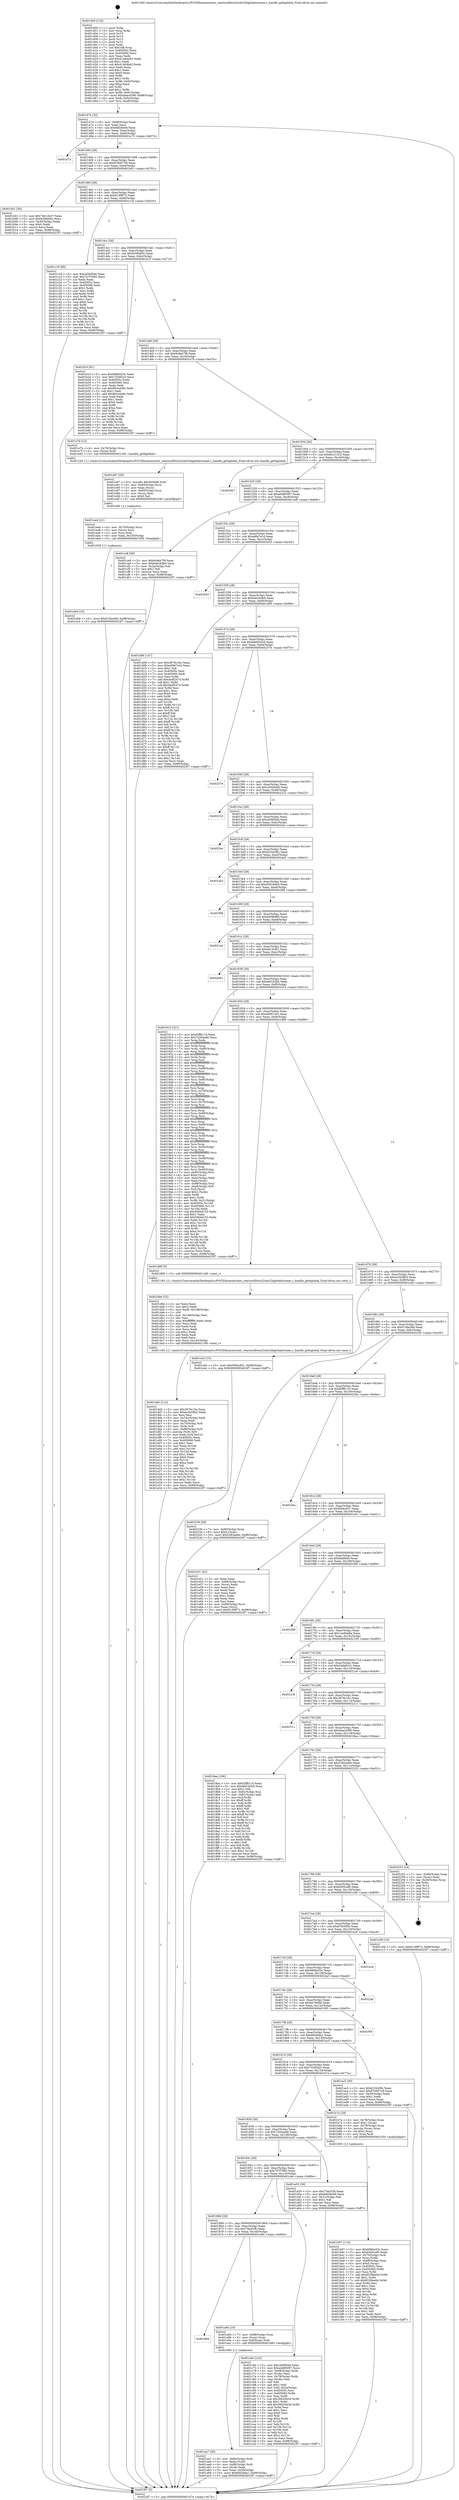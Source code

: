 digraph "0x401400" {
  label = "0x401400 (/mnt/c/Users/mathe/Desktop/tcc/POCII/binaries/extr_reactosdllwin32ole32hglobalstream.c_handle_gethglobal_Final-ollvm.out::main(0))"
  labelloc = "t"
  node[shape=record]

  Entry [label="",width=0.3,height=0.3,shape=circle,fillcolor=black,style=filled]
  "0x401474" [label="{
     0x401474 [32]\l
     | [instrs]\l
     &nbsp;&nbsp;0x401474 \<+6\>: mov -0x98(%rbp),%eax\l
     &nbsp;&nbsp;0x40147a \<+2\>: mov %eax,%ecx\l
     &nbsp;&nbsp;0x40147c \<+6\>: sub $0x84f28c69,%ecx\l
     &nbsp;&nbsp;0x401482 \<+6\>: mov %eax,-0xac(%rbp)\l
     &nbsp;&nbsp;0x401488 \<+6\>: mov %ecx,-0xb0(%rbp)\l
     &nbsp;&nbsp;0x40148e \<+6\>: je 0000000000401a73 \<main+0x673\>\l
  }"]
  "0x401a73" [label="{
     0x401a73\l
  }", style=dashed]
  "0x401494" [label="{
     0x401494 [28]\l
     | [instrs]\l
     &nbsp;&nbsp;0x401494 \<+5\>: jmp 0000000000401499 \<main+0x99\>\l
     &nbsp;&nbsp;0x401499 \<+6\>: mov -0xac(%rbp),%eax\l
     &nbsp;&nbsp;0x40149f \<+5\>: sub $0x87695729,%eax\l
     &nbsp;&nbsp;0x4014a4 \<+6\>: mov %eax,-0xb4(%rbp)\l
     &nbsp;&nbsp;0x4014aa \<+6\>: je 0000000000401b01 \<main+0x701\>\l
  }"]
  Exit [label="",width=0.3,height=0.3,shape=circle,fillcolor=black,style=filled,peripheries=2]
  "0x401b01" [label="{
     0x401b01 [30]\l
     | [instrs]\l
     &nbsp;&nbsp;0x401b01 \<+5\>: mov $0x7db12b37,%eax\l
     &nbsp;&nbsp;0x401b06 \<+5\>: mov $0x9c06dd5c,%ecx\l
     &nbsp;&nbsp;0x401b0b \<+3\>: mov -0x30(%rbp),%edx\l
     &nbsp;&nbsp;0x401b0e \<+3\>: cmp $0x0,%edx\l
     &nbsp;&nbsp;0x401b11 \<+3\>: cmove %ecx,%eax\l
     &nbsp;&nbsp;0x401b14 \<+6\>: mov %eax,-0x98(%rbp)\l
     &nbsp;&nbsp;0x401b1a \<+5\>: jmp 00000000004023f7 \<main+0xff7\>\l
  }"]
  "0x4014b0" [label="{
     0x4014b0 [28]\l
     | [instrs]\l
     &nbsp;&nbsp;0x4014b0 \<+5\>: jmp 00000000004014b5 \<main+0xb5\>\l
     &nbsp;&nbsp;0x4014b5 \<+6\>: mov -0xac(%rbp),%eax\l
     &nbsp;&nbsp;0x4014bb \<+5\>: sub $0x913f9f73,%eax\l
     &nbsp;&nbsp;0x4014c0 \<+6\>: mov %eax,-0xb8(%rbp)\l
     &nbsp;&nbsp;0x4014c6 \<+6\>: je 0000000000401c18 \<main+0x818\>\l
  }"]
  "0x401eb9" [label="{
     0x401eb9 [15]\l
     | [instrs]\l
     &nbsp;&nbsp;0x401eb9 \<+10\>: movl $0xf136a394,-0x98(%rbp)\l
     &nbsp;&nbsp;0x401ec3 \<+5\>: jmp 00000000004023f7 \<main+0xff7\>\l
  }"]
  "0x401c18" [label="{
     0x401c18 [86]\l
     | [instrs]\l
     &nbsp;&nbsp;0x401c18 \<+5\>: mov $0xce56f5dd,%eax\l
     &nbsp;&nbsp;0x401c1d \<+5\>: mov $0x747f7892,%ecx\l
     &nbsp;&nbsp;0x401c22 \<+2\>: xor %edx,%edx\l
     &nbsp;&nbsp;0x401c24 \<+7\>: mov 0x40505c,%esi\l
     &nbsp;&nbsp;0x401c2b \<+7\>: mov 0x405060,%edi\l
     &nbsp;&nbsp;0x401c32 \<+3\>: sub $0x1,%edx\l
     &nbsp;&nbsp;0x401c35 \<+3\>: mov %esi,%r8d\l
     &nbsp;&nbsp;0x401c38 \<+3\>: add %edx,%r8d\l
     &nbsp;&nbsp;0x401c3b \<+4\>: imul %r8d,%esi\l
     &nbsp;&nbsp;0x401c3f \<+3\>: and $0x1,%esi\l
     &nbsp;&nbsp;0x401c42 \<+3\>: cmp $0x0,%esi\l
     &nbsp;&nbsp;0x401c45 \<+4\>: sete %r9b\l
     &nbsp;&nbsp;0x401c49 \<+3\>: cmp $0xa,%edi\l
     &nbsp;&nbsp;0x401c4c \<+4\>: setl %r10b\l
     &nbsp;&nbsp;0x401c50 \<+3\>: mov %r9b,%r11b\l
     &nbsp;&nbsp;0x401c53 \<+3\>: and %r10b,%r11b\l
     &nbsp;&nbsp;0x401c56 \<+3\>: xor %r10b,%r9b\l
     &nbsp;&nbsp;0x401c59 \<+3\>: or %r9b,%r11b\l
     &nbsp;&nbsp;0x401c5c \<+4\>: test $0x1,%r11b\l
     &nbsp;&nbsp;0x401c60 \<+3\>: cmovne %ecx,%eax\l
     &nbsp;&nbsp;0x401c63 \<+6\>: mov %eax,-0x98(%rbp)\l
     &nbsp;&nbsp;0x401c69 \<+5\>: jmp 00000000004023f7 \<main+0xff7\>\l
  }"]
  "0x4014cc" [label="{
     0x4014cc [28]\l
     | [instrs]\l
     &nbsp;&nbsp;0x4014cc \<+5\>: jmp 00000000004014d1 \<main+0xd1\>\l
     &nbsp;&nbsp;0x4014d1 \<+6\>: mov -0xac(%rbp),%eax\l
     &nbsp;&nbsp;0x4014d7 \<+5\>: sub $0x9c06dd5c,%eax\l
     &nbsp;&nbsp;0x4014dc \<+6\>: mov %eax,-0xbc(%rbp)\l
     &nbsp;&nbsp;0x4014e2 \<+6\>: je 0000000000401b1f \<main+0x71f\>\l
  }"]
  "0x401ea4" [label="{
     0x401ea4 [21]\l
     | [instrs]\l
     &nbsp;&nbsp;0x401ea4 \<+4\>: mov -0x70(%rbp),%rcx\l
     &nbsp;&nbsp;0x401ea8 \<+3\>: mov (%rcx),%rcx\l
     &nbsp;&nbsp;0x401eab \<+3\>: mov %rcx,%rdi\l
     &nbsp;&nbsp;0x401eae \<+6\>: mov %eax,-0x150(%rbp)\l
     &nbsp;&nbsp;0x401eb4 \<+5\>: call 0000000000401030 \<free@plt\>\l
     | [calls]\l
     &nbsp;&nbsp;0x401030 \{1\} (unknown)\l
  }"]
  "0x401b1f" [label="{
     0x401b1f [91]\l
     | [instrs]\l
     &nbsp;&nbsp;0x401b1f \<+5\>: mov $0x696be53c,%eax\l
     &nbsp;&nbsp;0x401b24 \<+5\>: mov $0x7330f2a3,%ecx\l
     &nbsp;&nbsp;0x401b29 \<+7\>: mov 0x40505c,%edx\l
     &nbsp;&nbsp;0x401b30 \<+7\>: mov 0x405060,%esi\l
     &nbsp;&nbsp;0x401b37 \<+2\>: mov %edx,%edi\l
     &nbsp;&nbsp;0x401b39 \<+6\>: sub $0x862e448c,%edi\l
     &nbsp;&nbsp;0x401b3f \<+3\>: sub $0x1,%edi\l
     &nbsp;&nbsp;0x401b42 \<+6\>: add $0x862e448c,%edi\l
     &nbsp;&nbsp;0x401b48 \<+3\>: imul %edi,%edx\l
     &nbsp;&nbsp;0x401b4b \<+3\>: and $0x1,%edx\l
     &nbsp;&nbsp;0x401b4e \<+3\>: cmp $0x0,%edx\l
     &nbsp;&nbsp;0x401b51 \<+4\>: sete %r8b\l
     &nbsp;&nbsp;0x401b55 \<+3\>: cmp $0xa,%esi\l
     &nbsp;&nbsp;0x401b58 \<+4\>: setl %r9b\l
     &nbsp;&nbsp;0x401b5c \<+3\>: mov %r8b,%r10b\l
     &nbsp;&nbsp;0x401b5f \<+3\>: and %r9b,%r10b\l
     &nbsp;&nbsp;0x401b62 \<+3\>: xor %r9b,%r8b\l
     &nbsp;&nbsp;0x401b65 \<+3\>: or %r8b,%r10b\l
     &nbsp;&nbsp;0x401b68 \<+4\>: test $0x1,%r10b\l
     &nbsp;&nbsp;0x401b6c \<+3\>: cmovne %ecx,%eax\l
     &nbsp;&nbsp;0x401b6f \<+6\>: mov %eax,-0x98(%rbp)\l
     &nbsp;&nbsp;0x401b75 \<+5\>: jmp 00000000004023f7 \<main+0xff7\>\l
  }"]
  "0x4014e8" [label="{
     0x4014e8 [28]\l
     | [instrs]\l
     &nbsp;&nbsp;0x4014e8 \<+5\>: jmp 00000000004014ed \<main+0xed\>\l
     &nbsp;&nbsp;0x4014ed \<+6\>: mov -0xac(%rbp),%eax\l
     &nbsp;&nbsp;0x4014f3 \<+5\>: sub $0x9c9eb7f9,%eax\l
     &nbsp;&nbsp;0x4014f8 \<+6\>: mov %eax,-0xc0(%rbp)\l
     &nbsp;&nbsp;0x4014fe \<+6\>: je 0000000000401e7b \<main+0xa7b\>\l
  }"]
  "0x401e87" [label="{
     0x401e87 [29]\l
     | [instrs]\l
     &nbsp;&nbsp;0x401e87 \<+10\>: movabs $0x4030d6,%rdi\l
     &nbsp;&nbsp;0x401e91 \<+4\>: mov -0x60(%rbp),%rcx\l
     &nbsp;&nbsp;0x401e95 \<+2\>: mov %eax,(%rcx)\l
     &nbsp;&nbsp;0x401e97 \<+4\>: mov -0x60(%rbp),%rcx\l
     &nbsp;&nbsp;0x401e9b \<+2\>: mov (%rcx),%esi\l
     &nbsp;&nbsp;0x401e9d \<+2\>: mov $0x0,%al\l
     &nbsp;&nbsp;0x401e9f \<+5\>: call 0000000000401040 \<printf@plt\>\l
     | [calls]\l
     &nbsp;&nbsp;0x401040 \{1\} (unknown)\l
  }"]
  "0x401e7b" [label="{
     0x401e7b [12]\l
     | [instrs]\l
     &nbsp;&nbsp;0x401e7b \<+4\>: mov -0x70(%rbp),%rax\l
     &nbsp;&nbsp;0x401e7f \<+3\>: mov (%rax),%rdi\l
     &nbsp;&nbsp;0x401e82 \<+5\>: call 0000000000401240 \<handle_gethglobal\>\l
     | [calls]\l
     &nbsp;&nbsp;0x401240 \{1\} (/mnt/c/Users/mathe/Desktop/tcc/POCII/binaries/extr_reactosdllwin32ole32hglobalstream.c_handle_gethglobal_Final-ollvm.out::handle_gethglobal)\l
  }"]
  "0x401504" [label="{
     0x401504 [28]\l
     | [instrs]\l
     &nbsp;&nbsp;0x401504 \<+5\>: jmp 0000000000401509 \<main+0x109\>\l
     &nbsp;&nbsp;0x401509 \<+6\>: mov -0xac(%rbp),%eax\l
     &nbsp;&nbsp;0x40150f \<+5\>: sub $0x9ec213c3,%eax\l
     &nbsp;&nbsp;0x401514 \<+6\>: mov %eax,-0xc4(%rbp)\l
     &nbsp;&nbsp;0x40151a \<+6\>: je 00000000004020b7 \<main+0xcb7\>\l
  }"]
  "0x401dd2" [label="{
     0x401dd2 [112]\l
     | [instrs]\l
     &nbsp;&nbsp;0x401dd2 \<+5\>: mov $0x3676c1bc,%ecx\l
     &nbsp;&nbsp;0x401dd7 \<+5\>: mov $0xec2b58b3,%edx\l
     &nbsp;&nbsp;0x401ddc \<+2\>: xor %esi,%esi\l
     &nbsp;&nbsp;0x401dde \<+6\>: mov -0x14c(%rbp),%edi\l
     &nbsp;&nbsp;0x401de4 \<+3\>: imul %eax,%edi\l
     &nbsp;&nbsp;0x401de7 \<+4\>: mov -0x70(%rbp),%r8\l
     &nbsp;&nbsp;0x401deb \<+3\>: mov (%r8),%r8\l
     &nbsp;&nbsp;0x401dee \<+4\>: mov -0x68(%rbp),%r9\l
     &nbsp;&nbsp;0x401df2 \<+3\>: movslq (%r9),%r9\l
     &nbsp;&nbsp;0x401df5 \<+4\>: mov %edi,(%r8,%r9,4)\l
     &nbsp;&nbsp;0x401df9 \<+7\>: mov 0x40505c,%eax\l
     &nbsp;&nbsp;0x401e00 \<+7\>: mov 0x405060,%edi\l
     &nbsp;&nbsp;0x401e07 \<+3\>: sub $0x1,%esi\l
     &nbsp;&nbsp;0x401e0a \<+3\>: mov %eax,%r10d\l
     &nbsp;&nbsp;0x401e0d \<+3\>: add %esi,%r10d\l
     &nbsp;&nbsp;0x401e10 \<+4\>: imul %r10d,%eax\l
     &nbsp;&nbsp;0x401e14 \<+3\>: and $0x1,%eax\l
     &nbsp;&nbsp;0x401e17 \<+3\>: cmp $0x0,%eax\l
     &nbsp;&nbsp;0x401e1a \<+4\>: sete %r11b\l
     &nbsp;&nbsp;0x401e1e \<+3\>: cmp $0xa,%edi\l
     &nbsp;&nbsp;0x401e21 \<+3\>: setl %bl\l
     &nbsp;&nbsp;0x401e24 \<+3\>: mov %r11b,%r14b\l
     &nbsp;&nbsp;0x401e27 \<+3\>: and %bl,%r14b\l
     &nbsp;&nbsp;0x401e2a \<+3\>: xor %bl,%r11b\l
     &nbsp;&nbsp;0x401e2d \<+3\>: or %r11b,%r14b\l
     &nbsp;&nbsp;0x401e30 \<+4\>: test $0x1,%r14b\l
     &nbsp;&nbsp;0x401e34 \<+3\>: cmovne %edx,%ecx\l
     &nbsp;&nbsp;0x401e37 \<+6\>: mov %ecx,-0x98(%rbp)\l
     &nbsp;&nbsp;0x401e3d \<+5\>: jmp 00000000004023f7 \<main+0xff7\>\l
  }"]
  "0x4020b7" [label="{
     0x4020b7\l
  }", style=dashed]
  "0x401520" [label="{
     0x401520 [28]\l
     | [instrs]\l
     &nbsp;&nbsp;0x401520 \<+5\>: jmp 0000000000401525 \<main+0x125\>\l
     &nbsp;&nbsp;0x401525 \<+6\>: mov -0xac(%rbp),%eax\l
     &nbsp;&nbsp;0x40152b \<+5\>: sub $0xa4d85097,%eax\l
     &nbsp;&nbsp;0x401530 \<+6\>: mov %eax,-0xc8(%rbp)\l
     &nbsp;&nbsp;0x401536 \<+6\>: je 0000000000401ce8 \<main+0x8e8\>\l
  }"]
  "0x401d9e" [label="{
     0x401d9e [52]\l
     | [instrs]\l
     &nbsp;&nbsp;0x401d9e \<+2\>: xor %ecx,%ecx\l
     &nbsp;&nbsp;0x401da0 \<+5\>: mov $0x2,%edx\l
     &nbsp;&nbsp;0x401da5 \<+6\>: mov %edx,-0x148(%rbp)\l
     &nbsp;&nbsp;0x401dab \<+1\>: cltd\l
     &nbsp;&nbsp;0x401dac \<+6\>: mov -0x148(%rbp),%esi\l
     &nbsp;&nbsp;0x401db2 \<+2\>: idiv %esi\l
     &nbsp;&nbsp;0x401db4 \<+6\>: imul $0xfffffffe,%edx,%edx\l
     &nbsp;&nbsp;0x401dba \<+2\>: mov %ecx,%edi\l
     &nbsp;&nbsp;0x401dbc \<+2\>: sub %edx,%edi\l
     &nbsp;&nbsp;0x401dbe \<+2\>: mov %ecx,%edx\l
     &nbsp;&nbsp;0x401dc0 \<+3\>: sub $0x1,%edx\l
     &nbsp;&nbsp;0x401dc3 \<+2\>: add %edx,%edi\l
     &nbsp;&nbsp;0x401dc5 \<+2\>: sub %edi,%ecx\l
     &nbsp;&nbsp;0x401dc7 \<+6\>: mov %ecx,-0x14c(%rbp)\l
     &nbsp;&nbsp;0x401dcd \<+5\>: call 0000000000401160 \<next_i\>\l
     | [calls]\l
     &nbsp;&nbsp;0x401160 \{1\} (/mnt/c/Users/mathe/Desktop/tcc/POCII/binaries/extr_reactosdllwin32ole32hglobalstream.c_handle_gethglobal_Final-ollvm.out::next_i)\l
  }"]
  "0x401ce8" [label="{
     0x401ce8 [30]\l
     | [instrs]\l
     &nbsp;&nbsp;0x401ce8 \<+5\>: mov $0x9c9eb7f9,%eax\l
     &nbsp;&nbsp;0x401ced \<+5\>: mov $0xb40cbdb0,%ecx\l
     &nbsp;&nbsp;0x401cf2 \<+3\>: mov -0x2a(%rbp),%dl\l
     &nbsp;&nbsp;0x401cf5 \<+3\>: test $0x1,%dl\l
     &nbsp;&nbsp;0x401cf8 \<+3\>: cmovne %ecx,%eax\l
     &nbsp;&nbsp;0x401cfb \<+6\>: mov %eax,-0x98(%rbp)\l
     &nbsp;&nbsp;0x401d01 \<+5\>: jmp 00000000004023f7 \<main+0xff7\>\l
  }"]
  "0x40153c" [label="{
     0x40153c [28]\l
     | [instrs]\l
     &nbsp;&nbsp;0x40153c \<+5\>: jmp 0000000000401541 \<main+0x141\>\l
     &nbsp;&nbsp;0x401541 \<+6\>: mov -0xac(%rbp),%eax\l
     &nbsp;&nbsp;0x401547 \<+5\>: sub $0xa8fa7a1d,%eax\l
     &nbsp;&nbsp;0x40154c \<+6\>: mov %eax,-0xcc(%rbp)\l
     &nbsp;&nbsp;0x401552 \<+6\>: je 0000000000402043 \<main+0xc43\>\l
  }"]
  "0x401b97" [label="{
     0x401b97 [114]\l
     | [instrs]\l
     &nbsp;&nbsp;0x401b97 \<+5\>: mov $0x696be53c,%ecx\l
     &nbsp;&nbsp;0x401b9c \<+5\>: mov $0x6565cef0,%edx\l
     &nbsp;&nbsp;0x401ba1 \<+4\>: mov -0x70(%rbp),%rdi\l
     &nbsp;&nbsp;0x401ba5 \<+3\>: mov %rax,(%rdi)\l
     &nbsp;&nbsp;0x401ba8 \<+4\>: mov -0x68(%rbp),%rax\l
     &nbsp;&nbsp;0x401bac \<+6\>: movl $0x0,(%rax)\l
     &nbsp;&nbsp;0x401bb2 \<+7\>: mov 0x40505c,%esi\l
     &nbsp;&nbsp;0x401bb9 \<+8\>: mov 0x405060,%r8d\l
     &nbsp;&nbsp;0x401bc1 \<+3\>: mov %esi,%r9d\l
     &nbsp;&nbsp;0x401bc4 \<+7\>: add $0x9339be0d,%r9d\l
     &nbsp;&nbsp;0x401bcb \<+4\>: sub $0x1,%r9d\l
     &nbsp;&nbsp;0x401bcf \<+7\>: sub $0x9339be0d,%r9d\l
     &nbsp;&nbsp;0x401bd6 \<+4\>: imul %r9d,%esi\l
     &nbsp;&nbsp;0x401bda \<+3\>: and $0x1,%esi\l
     &nbsp;&nbsp;0x401bdd \<+3\>: cmp $0x0,%esi\l
     &nbsp;&nbsp;0x401be0 \<+4\>: sete %r10b\l
     &nbsp;&nbsp;0x401be4 \<+4\>: cmp $0xa,%r8d\l
     &nbsp;&nbsp;0x401be8 \<+4\>: setl %r11b\l
     &nbsp;&nbsp;0x401bec \<+3\>: mov %r10b,%bl\l
     &nbsp;&nbsp;0x401bef \<+3\>: and %r11b,%bl\l
     &nbsp;&nbsp;0x401bf2 \<+3\>: xor %r11b,%r10b\l
     &nbsp;&nbsp;0x401bf5 \<+3\>: or %r10b,%bl\l
     &nbsp;&nbsp;0x401bf8 \<+3\>: test $0x1,%bl\l
     &nbsp;&nbsp;0x401bfb \<+3\>: cmovne %edx,%ecx\l
     &nbsp;&nbsp;0x401bfe \<+6\>: mov %ecx,-0x98(%rbp)\l
     &nbsp;&nbsp;0x401c04 \<+5\>: jmp 00000000004023f7 \<main+0xff7\>\l
  }"]
  "0x402043" [label="{
     0x402043\l
  }", style=dashed]
  "0x401558" [label="{
     0x401558 [28]\l
     | [instrs]\l
     &nbsp;&nbsp;0x401558 \<+5\>: jmp 000000000040155d \<main+0x15d\>\l
     &nbsp;&nbsp;0x40155d \<+6\>: mov -0xac(%rbp),%eax\l
     &nbsp;&nbsp;0x401563 \<+5\>: sub $0xb40cbdb0,%eax\l
     &nbsp;&nbsp;0x401568 \<+6\>: mov %eax,-0xd0(%rbp)\l
     &nbsp;&nbsp;0x40156e \<+6\>: je 0000000000401d06 \<main+0x906\>\l
  }"]
  "0x401aa7" [label="{
     0x401aa7 [30]\l
     | [instrs]\l
     &nbsp;&nbsp;0x401aa7 \<+4\>: mov -0x80(%rbp),%rdi\l
     &nbsp;&nbsp;0x401aab \<+2\>: mov %eax,(%rdi)\l
     &nbsp;&nbsp;0x401aad \<+4\>: mov -0x80(%rbp),%rdi\l
     &nbsp;&nbsp;0x401ab1 \<+2\>: mov (%rdi),%eax\l
     &nbsp;&nbsp;0x401ab3 \<+3\>: mov %eax,-0x30(%rbp)\l
     &nbsp;&nbsp;0x401ab6 \<+10\>: movl $0x6f45dda1,-0x98(%rbp)\l
     &nbsp;&nbsp;0x401ac0 \<+5\>: jmp 00000000004023f7 \<main+0xff7\>\l
  }"]
  "0x401d06" [label="{
     0x401d06 [147]\l
     | [instrs]\l
     &nbsp;&nbsp;0x401d06 \<+5\>: mov $0x3676c1bc,%eax\l
     &nbsp;&nbsp;0x401d0b \<+5\>: mov $0xe9067ce3,%ecx\l
     &nbsp;&nbsp;0x401d10 \<+2\>: mov $0x1,%dl\l
     &nbsp;&nbsp;0x401d12 \<+7\>: mov 0x40505c,%esi\l
     &nbsp;&nbsp;0x401d19 \<+7\>: mov 0x405060,%edi\l
     &nbsp;&nbsp;0x401d20 \<+3\>: mov %esi,%r8d\l
     &nbsp;&nbsp;0x401d23 \<+7\>: add $0x4edf2474,%r8d\l
     &nbsp;&nbsp;0x401d2a \<+4\>: sub $0x1,%r8d\l
     &nbsp;&nbsp;0x401d2e \<+7\>: sub $0x4edf2474,%r8d\l
     &nbsp;&nbsp;0x401d35 \<+4\>: imul %r8d,%esi\l
     &nbsp;&nbsp;0x401d39 \<+3\>: and $0x1,%esi\l
     &nbsp;&nbsp;0x401d3c \<+3\>: cmp $0x0,%esi\l
     &nbsp;&nbsp;0x401d3f \<+4\>: sete %r9b\l
     &nbsp;&nbsp;0x401d43 \<+3\>: cmp $0xa,%edi\l
     &nbsp;&nbsp;0x401d46 \<+4\>: setl %r10b\l
     &nbsp;&nbsp;0x401d4a \<+3\>: mov %r9b,%r11b\l
     &nbsp;&nbsp;0x401d4d \<+4\>: xor $0xff,%r11b\l
     &nbsp;&nbsp;0x401d51 \<+3\>: mov %r10b,%bl\l
     &nbsp;&nbsp;0x401d54 \<+3\>: xor $0xff,%bl\l
     &nbsp;&nbsp;0x401d57 \<+3\>: xor $0x1,%dl\l
     &nbsp;&nbsp;0x401d5a \<+3\>: mov %r11b,%r14b\l
     &nbsp;&nbsp;0x401d5d \<+4\>: and $0xff,%r14b\l
     &nbsp;&nbsp;0x401d61 \<+3\>: and %dl,%r9b\l
     &nbsp;&nbsp;0x401d64 \<+3\>: mov %bl,%r15b\l
     &nbsp;&nbsp;0x401d67 \<+4\>: and $0xff,%r15b\l
     &nbsp;&nbsp;0x401d6b \<+3\>: and %dl,%r10b\l
     &nbsp;&nbsp;0x401d6e \<+3\>: or %r9b,%r14b\l
     &nbsp;&nbsp;0x401d71 \<+3\>: or %r10b,%r15b\l
     &nbsp;&nbsp;0x401d74 \<+3\>: xor %r15b,%r14b\l
     &nbsp;&nbsp;0x401d77 \<+3\>: or %bl,%r11b\l
     &nbsp;&nbsp;0x401d7a \<+4\>: xor $0xff,%r11b\l
     &nbsp;&nbsp;0x401d7e \<+3\>: or $0x1,%dl\l
     &nbsp;&nbsp;0x401d81 \<+3\>: and %dl,%r11b\l
     &nbsp;&nbsp;0x401d84 \<+3\>: or %r11b,%r14b\l
     &nbsp;&nbsp;0x401d87 \<+4\>: test $0x1,%r14b\l
     &nbsp;&nbsp;0x401d8b \<+3\>: cmovne %ecx,%eax\l
     &nbsp;&nbsp;0x401d8e \<+6\>: mov %eax,-0x98(%rbp)\l
     &nbsp;&nbsp;0x401d94 \<+5\>: jmp 00000000004023f7 \<main+0xff7\>\l
  }"]
  "0x401574" [label="{
     0x401574 [28]\l
     | [instrs]\l
     &nbsp;&nbsp;0x401574 \<+5\>: jmp 0000000000401579 \<main+0x179\>\l
     &nbsp;&nbsp;0x401579 \<+6\>: mov -0xac(%rbp),%eax\l
     &nbsp;&nbsp;0x40157f \<+5\>: sub $0xb6d5042d,%eax\l
     &nbsp;&nbsp;0x401584 \<+6\>: mov %eax,-0xd4(%rbp)\l
     &nbsp;&nbsp;0x40158a \<+6\>: je 0000000000402374 \<main+0xf74\>\l
  }"]
  "0x401884" [label="{
     0x401884\l
  }", style=dashed]
  "0x402374" [label="{
     0x402374\l
  }", style=dashed]
  "0x401590" [label="{
     0x401590 [28]\l
     | [instrs]\l
     &nbsp;&nbsp;0x401590 \<+5\>: jmp 0000000000401595 \<main+0x195\>\l
     &nbsp;&nbsp;0x401595 \<+6\>: mov -0xac(%rbp),%eax\l
     &nbsp;&nbsp;0x40159b \<+5\>: sub $0xc2026a06,%eax\l
     &nbsp;&nbsp;0x4015a0 \<+6\>: mov %eax,-0xd8(%rbp)\l
     &nbsp;&nbsp;0x4015a6 \<+6\>: je 0000000000402222 \<main+0xe22\>\l
  }"]
  "0x401a94" [label="{
     0x401a94 [19]\l
     | [instrs]\l
     &nbsp;&nbsp;0x401a94 \<+7\>: mov -0x88(%rbp),%rax\l
     &nbsp;&nbsp;0x401a9b \<+3\>: mov (%rax),%rax\l
     &nbsp;&nbsp;0x401a9e \<+4\>: mov 0x8(%rax),%rdi\l
     &nbsp;&nbsp;0x401aa2 \<+5\>: call 0000000000401060 \<atoi@plt\>\l
     | [calls]\l
     &nbsp;&nbsp;0x401060 \{1\} (unknown)\l
  }"]
  "0x402222" [label="{
     0x402222\l
  }", style=dashed]
  "0x4015ac" [label="{
     0x4015ac [28]\l
     | [instrs]\l
     &nbsp;&nbsp;0x4015ac \<+5\>: jmp 00000000004015b1 \<main+0x1b1\>\l
     &nbsp;&nbsp;0x4015b1 \<+6\>: mov -0xac(%rbp),%eax\l
     &nbsp;&nbsp;0x4015b7 \<+5\>: sub $0xce56f5dd,%eax\l
     &nbsp;&nbsp;0x4015bc \<+6\>: mov %eax,-0xdc(%rbp)\l
     &nbsp;&nbsp;0x4015c2 \<+6\>: je 00000000004022ec \<main+0xeec\>\l
  }"]
  "0x401868" [label="{
     0x401868 [28]\l
     | [instrs]\l
     &nbsp;&nbsp;0x401868 \<+5\>: jmp 000000000040186d \<main+0x46d\>\l
     &nbsp;&nbsp;0x40186d \<+6\>: mov -0xac(%rbp),%eax\l
     &nbsp;&nbsp;0x401873 \<+5\>: sub $0x75ecf1fb,%eax\l
     &nbsp;&nbsp;0x401878 \<+6\>: mov %eax,-0x140(%rbp)\l
     &nbsp;&nbsp;0x40187e \<+6\>: je 0000000000401a94 \<main+0x694\>\l
  }"]
  "0x4022ec" [label="{
     0x4022ec\l
  }", style=dashed]
  "0x4015c8" [label="{
     0x4015c8 [28]\l
     | [instrs]\l
     &nbsp;&nbsp;0x4015c8 \<+5\>: jmp 00000000004015cd \<main+0x1cd\>\l
     &nbsp;&nbsp;0x4015cd \<+6\>: mov -0xac(%rbp),%eax\l
     &nbsp;&nbsp;0x4015d3 \<+5\>: sub $0xd1042f0c,%eax\l
     &nbsp;&nbsp;0x4015d8 \<+6\>: mov %eax,-0xe0(%rbp)\l
     &nbsp;&nbsp;0x4015de \<+6\>: je 0000000000401ae3 \<main+0x6e3\>\l
  }"]
  "0x401c6e" [label="{
     0x401c6e [122]\l
     | [instrs]\l
     &nbsp;&nbsp;0x401c6e \<+5\>: mov $0xce56f5dd,%eax\l
     &nbsp;&nbsp;0x401c73 \<+5\>: mov $0xa4d85097,%ecx\l
     &nbsp;&nbsp;0x401c78 \<+4\>: mov -0x68(%rbp),%rdx\l
     &nbsp;&nbsp;0x401c7c \<+2\>: mov (%rdx),%esi\l
     &nbsp;&nbsp;0x401c7e \<+4\>: mov -0x78(%rbp),%rdx\l
     &nbsp;&nbsp;0x401c82 \<+2\>: cmp (%rdx),%esi\l
     &nbsp;&nbsp;0x401c84 \<+4\>: setl %dil\l
     &nbsp;&nbsp;0x401c88 \<+4\>: and $0x1,%dil\l
     &nbsp;&nbsp;0x401c8c \<+4\>: mov %dil,-0x2a(%rbp)\l
     &nbsp;&nbsp;0x401c90 \<+7\>: mov 0x40505c,%esi\l
     &nbsp;&nbsp;0x401c97 \<+8\>: mov 0x405060,%r8d\l
     &nbsp;&nbsp;0x401c9f \<+3\>: mov %esi,%r9d\l
     &nbsp;&nbsp;0x401ca2 \<+7\>: sub $0x3662943d,%r9d\l
     &nbsp;&nbsp;0x401ca9 \<+4\>: sub $0x1,%r9d\l
     &nbsp;&nbsp;0x401cad \<+7\>: add $0x3662943d,%r9d\l
     &nbsp;&nbsp;0x401cb4 \<+4\>: imul %r9d,%esi\l
     &nbsp;&nbsp;0x401cb8 \<+3\>: and $0x1,%esi\l
     &nbsp;&nbsp;0x401cbb \<+3\>: cmp $0x0,%esi\l
     &nbsp;&nbsp;0x401cbe \<+4\>: sete %dil\l
     &nbsp;&nbsp;0x401cc2 \<+4\>: cmp $0xa,%r8d\l
     &nbsp;&nbsp;0x401cc6 \<+4\>: setl %r10b\l
     &nbsp;&nbsp;0x401cca \<+3\>: mov %dil,%r11b\l
     &nbsp;&nbsp;0x401ccd \<+3\>: and %r10b,%r11b\l
     &nbsp;&nbsp;0x401cd0 \<+3\>: xor %r10b,%dil\l
     &nbsp;&nbsp;0x401cd3 \<+3\>: or %dil,%r11b\l
     &nbsp;&nbsp;0x401cd6 \<+4\>: test $0x1,%r11b\l
     &nbsp;&nbsp;0x401cda \<+3\>: cmovne %ecx,%eax\l
     &nbsp;&nbsp;0x401cdd \<+6\>: mov %eax,-0x98(%rbp)\l
     &nbsp;&nbsp;0x401ce3 \<+5\>: jmp 00000000004023f7 \<main+0xff7\>\l
  }"]
  "0x401ae3" [label="{
     0x401ae3\l
  }", style=dashed]
  "0x4015e4" [label="{
     0x4015e4 [28]\l
     | [instrs]\l
     &nbsp;&nbsp;0x4015e4 \<+5\>: jmp 00000000004015e9 \<main+0x1e9\>\l
     &nbsp;&nbsp;0x4015e9 \<+6\>: mov -0xac(%rbp),%eax\l
     &nbsp;&nbsp;0x4015ef \<+5\>: sub $0xd3d184b0,%eax\l
     &nbsp;&nbsp;0x4015f4 \<+6\>: mov %eax,-0xe4(%rbp)\l
     &nbsp;&nbsp;0x4015fa \<+6\>: je 0000000000401f98 \<main+0xb98\>\l
  }"]
  "0x40184c" [label="{
     0x40184c [28]\l
     | [instrs]\l
     &nbsp;&nbsp;0x40184c \<+5\>: jmp 0000000000401851 \<main+0x451\>\l
     &nbsp;&nbsp;0x401851 \<+6\>: mov -0xac(%rbp),%eax\l
     &nbsp;&nbsp;0x401857 \<+5\>: sub $0x747f7892,%eax\l
     &nbsp;&nbsp;0x40185c \<+6\>: mov %eax,-0x13c(%rbp)\l
     &nbsp;&nbsp;0x401862 \<+6\>: je 0000000000401c6e \<main+0x86e\>\l
  }"]
  "0x401f98" [label="{
     0x401f98\l
  }", style=dashed]
  "0x401600" [label="{
     0x401600 [28]\l
     | [instrs]\l
     &nbsp;&nbsp;0x401600 \<+5\>: jmp 0000000000401605 \<main+0x205\>\l
     &nbsp;&nbsp;0x401605 \<+6\>: mov -0xac(%rbp),%eax\l
     &nbsp;&nbsp;0x40160b \<+5\>: sub $0xd409b8f0,%eax\l
     &nbsp;&nbsp;0x401610 \<+6\>: mov %eax,-0xe8(%rbp)\l
     &nbsp;&nbsp;0x401616 \<+6\>: je 00000000004021a4 \<main+0xda4\>\l
  }"]
  "0x401a55" [label="{
     0x401a55 [30]\l
     | [instrs]\l
     &nbsp;&nbsp;0x401a55 \<+5\>: mov $0x75ecf1fb,%eax\l
     &nbsp;&nbsp;0x401a5a \<+5\>: mov $0x84f28c69,%ecx\l
     &nbsp;&nbsp;0x401a5f \<+3\>: mov -0x31(%rbp),%dl\l
     &nbsp;&nbsp;0x401a62 \<+3\>: test $0x1,%dl\l
     &nbsp;&nbsp;0x401a65 \<+3\>: cmovne %ecx,%eax\l
     &nbsp;&nbsp;0x401a68 \<+6\>: mov %eax,-0x98(%rbp)\l
     &nbsp;&nbsp;0x401a6e \<+5\>: jmp 00000000004023f7 \<main+0xff7\>\l
  }"]
  "0x4021a4" [label="{
     0x4021a4\l
  }", style=dashed]
  "0x40161c" [label="{
     0x40161c [28]\l
     | [instrs]\l
     &nbsp;&nbsp;0x40161c \<+5\>: jmp 0000000000401621 \<main+0x221\>\l
     &nbsp;&nbsp;0x401621 \<+6\>: mov -0xac(%rbp),%eax\l
     &nbsp;&nbsp;0x401627 \<+5\>: sub $0xda14cfb1,%eax\l
     &nbsp;&nbsp;0x40162c \<+6\>: mov %eax,-0xec(%rbp)\l
     &nbsp;&nbsp;0x401632 \<+6\>: je 0000000000402061 \<main+0xc61\>\l
  }"]
  "0x401830" [label="{
     0x401830 [28]\l
     | [instrs]\l
     &nbsp;&nbsp;0x401830 \<+5\>: jmp 0000000000401835 \<main+0x435\>\l
     &nbsp;&nbsp;0x401835 \<+6\>: mov -0xac(%rbp),%eax\l
     &nbsp;&nbsp;0x40183b \<+5\>: sub $0x7420aad0,%eax\l
     &nbsp;&nbsp;0x401840 \<+6\>: mov %eax,-0x138(%rbp)\l
     &nbsp;&nbsp;0x401846 \<+6\>: je 0000000000401a55 \<main+0x655\>\l
  }"]
  "0x402061" [label="{
     0x402061\l
  }", style=dashed]
  "0x401638" [label="{
     0x401638 [28]\l
     | [instrs]\l
     &nbsp;&nbsp;0x401638 \<+5\>: jmp 000000000040163d \<main+0x23d\>\l
     &nbsp;&nbsp;0x40163d \<+6\>: mov -0xac(%rbp),%eax\l
     &nbsp;&nbsp;0x401643 \<+5\>: sub $0xdef162b5,%eax\l
     &nbsp;&nbsp;0x401648 \<+6\>: mov %eax,-0xf0(%rbp)\l
     &nbsp;&nbsp;0x40164e \<+6\>: je 0000000000401914 \<main+0x514\>\l
  }"]
  "0x401b7a" [label="{
     0x401b7a [29]\l
     | [instrs]\l
     &nbsp;&nbsp;0x401b7a \<+4\>: mov -0x78(%rbp),%rax\l
     &nbsp;&nbsp;0x401b7e \<+6\>: movl $0x1,(%rax)\l
     &nbsp;&nbsp;0x401b84 \<+4\>: mov -0x78(%rbp),%rax\l
     &nbsp;&nbsp;0x401b88 \<+3\>: movslq (%rax),%rax\l
     &nbsp;&nbsp;0x401b8b \<+4\>: shl $0x2,%rax\l
     &nbsp;&nbsp;0x401b8f \<+3\>: mov %rax,%rdi\l
     &nbsp;&nbsp;0x401b92 \<+5\>: call 0000000000401050 \<malloc@plt\>\l
     | [calls]\l
     &nbsp;&nbsp;0x401050 \{1\} (unknown)\l
  }"]
  "0x401914" [label="{
     0x401914 [321]\l
     | [instrs]\l
     &nbsp;&nbsp;0x401914 \<+5\>: mov $0xf2ff811d,%eax\l
     &nbsp;&nbsp;0x401919 \<+5\>: mov $0x7420aad0,%ecx\l
     &nbsp;&nbsp;0x40191e \<+3\>: mov %rsp,%rdx\l
     &nbsp;&nbsp;0x401921 \<+4\>: add $0xfffffffffffffff0,%rdx\l
     &nbsp;&nbsp;0x401925 \<+3\>: mov %rdx,%rsp\l
     &nbsp;&nbsp;0x401928 \<+7\>: mov %rdx,-0x90(%rbp)\l
     &nbsp;&nbsp;0x40192f \<+3\>: mov %rsp,%rdx\l
     &nbsp;&nbsp;0x401932 \<+4\>: add $0xfffffffffffffff0,%rdx\l
     &nbsp;&nbsp;0x401936 \<+3\>: mov %rdx,%rsp\l
     &nbsp;&nbsp;0x401939 \<+3\>: mov %rsp,%rsi\l
     &nbsp;&nbsp;0x40193c \<+4\>: add $0xfffffffffffffff0,%rsi\l
     &nbsp;&nbsp;0x401940 \<+3\>: mov %rsi,%rsp\l
     &nbsp;&nbsp;0x401943 \<+7\>: mov %rsi,-0x88(%rbp)\l
     &nbsp;&nbsp;0x40194a \<+3\>: mov %rsp,%rsi\l
     &nbsp;&nbsp;0x40194d \<+4\>: add $0xfffffffffffffff0,%rsi\l
     &nbsp;&nbsp;0x401951 \<+3\>: mov %rsi,%rsp\l
     &nbsp;&nbsp;0x401954 \<+4\>: mov %rsi,-0x80(%rbp)\l
     &nbsp;&nbsp;0x401958 \<+3\>: mov %rsp,%rsi\l
     &nbsp;&nbsp;0x40195b \<+4\>: add $0xfffffffffffffff0,%rsi\l
     &nbsp;&nbsp;0x40195f \<+3\>: mov %rsi,%rsp\l
     &nbsp;&nbsp;0x401962 \<+4\>: mov %rsi,-0x78(%rbp)\l
     &nbsp;&nbsp;0x401966 \<+3\>: mov %rsp,%rsi\l
     &nbsp;&nbsp;0x401969 \<+4\>: add $0xfffffffffffffff0,%rsi\l
     &nbsp;&nbsp;0x40196d \<+3\>: mov %rsi,%rsp\l
     &nbsp;&nbsp;0x401970 \<+4\>: mov %rsi,-0x70(%rbp)\l
     &nbsp;&nbsp;0x401974 \<+3\>: mov %rsp,%rsi\l
     &nbsp;&nbsp;0x401977 \<+4\>: add $0xfffffffffffffff0,%rsi\l
     &nbsp;&nbsp;0x40197b \<+3\>: mov %rsi,%rsp\l
     &nbsp;&nbsp;0x40197e \<+4\>: mov %rsi,-0x68(%rbp)\l
     &nbsp;&nbsp;0x401982 \<+3\>: mov %rsp,%rsi\l
     &nbsp;&nbsp;0x401985 \<+4\>: add $0xfffffffffffffff0,%rsi\l
     &nbsp;&nbsp;0x401989 \<+3\>: mov %rsi,%rsp\l
     &nbsp;&nbsp;0x40198c \<+4\>: mov %rsi,-0x60(%rbp)\l
     &nbsp;&nbsp;0x401990 \<+3\>: mov %rsp,%rsi\l
     &nbsp;&nbsp;0x401993 \<+4\>: add $0xfffffffffffffff0,%rsi\l
     &nbsp;&nbsp;0x401997 \<+3\>: mov %rsi,%rsp\l
     &nbsp;&nbsp;0x40199a \<+4\>: mov %rsi,-0x58(%rbp)\l
     &nbsp;&nbsp;0x40199e \<+3\>: mov %rsp,%rsi\l
     &nbsp;&nbsp;0x4019a1 \<+4\>: add $0xfffffffffffffff0,%rsi\l
     &nbsp;&nbsp;0x4019a5 \<+3\>: mov %rsi,%rsp\l
     &nbsp;&nbsp;0x4019a8 \<+4\>: mov %rsi,-0x50(%rbp)\l
     &nbsp;&nbsp;0x4019ac \<+3\>: mov %rsp,%rsi\l
     &nbsp;&nbsp;0x4019af \<+4\>: add $0xfffffffffffffff0,%rsi\l
     &nbsp;&nbsp;0x4019b3 \<+3\>: mov %rsi,%rsp\l
     &nbsp;&nbsp;0x4019b6 \<+4\>: mov %rsi,-0x48(%rbp)\l
     &nbsp;&nbsp;0x4019ba \<+3\>: mov %rsp,%rsi\l
     &nbsp;&nbsp;0x4019bd \<+4\>: add $0xfffffffffffffff0,%rsi\l
     &nbsp;&nbsp;0x4019c1 \<+3\>: mov %rsi,%rsp\l
     &nbsp;&nbsp;0x4019c4 \<+4\>: mov %rsi,-0x40(%rbp)\l
     &nbsp;&nbsp;0x4019c8 \<+7\>: mov -0x90(%rbp),%rsi\l
     &nbsp;&nbsp;0x4019cf \<+6\>: movl $0x0,(%rsi)\l
     &nbsp;&nbsp;0x4019d5 \<+6\>: mov -0x9c(%rbp),%edi\l
     &nbsp;&nbsp;0x4019db \<+2\>: mov %edi,(%rdx)\l
     &nbsp;&nbsp;0x4019dd \<+7\>: mov -0x88(%rbp),%rsi\l
     &nbsp;&nbsp;0x4019e4 \<+7\>: mov -0xa8(%rbp),%r8\l
     &nbsp;&nbsp;0x4019eb \<+3\>: mov %r8,(%rsi)\l
     &nbsp;&nbsp;0x4019ee \<+3\>: cmpl $0x2,(%rdx)\l
     &nbsp;&nbsp;0x4019f1 \<+4\>: setne %r9b\l
     &nbsp;&nbsp;0x4019f5 \<+4\>: and $0x1,%r9b\l
     &nbsp;&nbsp;0x4019f9 \<+4\>: mov %r9b,-0x31(%rbp)\l
     &nbsp;&nbsp;0x4019fd \<+8\>: mov 0x40505c,%r10d\l
     &nbsp;&nbsp;0x401a05 \<+8\>: mov 0x405060,%r11d\l
     &nbsp;&nbsp;0x401a0d \<+3\>: mov %r10d,%ebx\l
     &nbsp;&nbsp;0x401a10 \<+6\>: sub $0x59d4d153,%ebx\l
     &nbsp;&nbsp;0x401a16 \<+3\>: sub $0x1,%ebx\l
     &nbsp;&nbsp;0x401a19 \<+6\>: add $0x59d4d153,%ebx\l
     &nbsp;&nbsp;0x401a1f \<+4\>: imul %ebx,%r10d\l
     &nbsp;&nbsp;0x401a23 \<+4\>: and $0x1,%r10d\l
     &nbsp;&nbsp;0x401a27 \<+4\>: cmp $0x0,%r10d\l
     &nbsp;&nbsp;0x401a2b \<+4\>: sete %r9b\l
     &nbsp;&nbsp;0x401a2f \<+4\>: cmp $0xa,%r11d\l
     &nbsp;&nbsp;0x401a33 \<+4\>: setl %r14b\l
     &nbsp;&nbsp;0x401a37 \<+3\>: mov %r9b,%r15b\l
     &nbsp;&nbsp;0x401a3a \<+3\>: and %r14b,%r15b\l
     &nbsp;&nbsp;0x401a3d \<+3\>: xor %r14b,%r9b\l
     &nbsp;&nbsp;0x401a40 \<+3\>: or %r9b,%r15b\l
     &nbsp;&nbsp;0x401a43 \<+4\>: test $0x1,%r15b\l
     &nbsp;&nbsp;0x401a47 \<+3\>: cmovne %ecx,%eax\l
     &nbsp;&nbsp;0x401a4a \<+6\>: mov %eax,-0x98(%rbp)\l
     &nbsp;&nbsp;0x401a50 \<+5\>: jmp 00000000004023f7 \<main+0xff7\>\l
  }"]
  "0x401654" [label="{
     0x401654 [28]\l
     | [instrs]\l
     &nbsp;&nbsp;0x401654 \<+5\>: jmp 0000000000401659 \<main+0x259\>\l
     &nbsp;&nbsp;0x401659 \<+6\>: mov -0xac(%rbp),%eax\l
     &nbsp;&nbsp;0x40165f \<+5\>: sub $0xe9067ce3,%eax\l
     &nbsp;&nbsp;0x401664 \<+6\>: mov %eax,-0xf4(%rbp)\l
     &nbsp;&nbsp;0x40166a \<+6\>: je 0000000000401d99 \<main+0x999\>\l
  }"]
  "0x401814" [label="{
     0x401814 [28]\l
     | [instrs]\l
     &nbsp;&nbsp;0x401814 \<+5\>: jmp 0000000000401819 \<main+0x419\>\l
     &nbsp;&nbsp;0x401819 \<+6\>: mov -0xac(%rbp),%eax\l
     &nbsp;&nbsp;0x40181f \<+5\>: sub $0x7330f2a3,%eax\l
     &nbsp;&nbsp;0x401824 \<+6\>: mov %eax,-0x134(%rbp)\l
     &nbsp;&nbsp;0x40182a \<+6\>: je 0000000000401b7a \<main+0x77a\>\l
  }"]
  "0x401d99" [label="{
     0x401d99 [5]\l
     | [instrs]\l
     &nbsp;&nbsp;0x401d99 \<+5\>: call 0000000000401160 \<next_i\>\l
     | [calls]\l
     &nbsp;&nbsp;0x401160 \{1\} (/mnt/c/Users/mathe/Desktop/tcc/POCII/binaries/extr_reactosdllwin32ole32hglobalstream.c_handle_gethglobal_Final-ollvm.out::next_i)\l
  }"]
  "0x401670" [label="{
     0x401670 [28]\l
     | [instrs]\l
     &nbsp;&nbsp;0x401670 \<+5\>: jmp 0000000000401675 \<main+0x275\>\l
     &nbsp;&nbsp;0x401675 \<+6\>: mov -0xac(%rbp),%eax\l
     &nbsp;&nbsp;0x40167b \<+5\>: sub $0xec2b58b3,%eax\l
     &nbsp;&nbsp;0x401680 \<+6\>: mov %eax,-0xf8(%rbp)\l
     &nbsp;&nbsp;0x401686 \<+6\>: je 0000000000401e42 \<main+0xa42\>\l
  }"]
  "0x401ac5" [label="{
     0x401ac5 [30]\l
     | [instrs]\l
     &nbsp;&nbsp;0x401ac5 \<+5\>: mov $0xd1042f0c,%eax\l
     &nbsp;&nbsp;0x401aca \<+5\>: mov $0x87695729,%ecx\l
     &nbsp;&nbsp;0x401acf \<+3\>: mov -0x30(%rbp),%edx\l
     &nbsp;&nbsp;0x401ad2 \<+3\>: cmp $0x1,%edx\l
     &nbsp;&nbsp;0x401ad5 \<+3\>: cmovl %ecx,%eax\l
     &nbsp;&nbsp;0x401ad8 \<+6\>: mov %eax,-0x98(%rbp)\l
     &nbsp;&nbsp;0x401ade \<+5\>: jmp 00000000004023f7 \<main+0xff7\>\l
  }"]
  "0x401e42" [label="{
     0x401e42 [15]\l
     | [instrs]\l
     &nbsp;&nbsp;0x401e42 \<+10\>: movl $0xf594c831,-0x98(%rbp)\l
     &nbsp;&nbsp;0x401e4c \<+5\>: jmp 00000000004023f7 \<main+0xff7\>\l
  }"]
  "0x40168c" [label="{
     0x40168c [28]\l
     | [instrs]\l
     &nbsp;&nbsp;0x40168c \<+5\>: jmp 0000000000401691 \<main+0x291\>\l
     &nbsp;&nbsp;0x401691 \<+6\>: mov -0xac(%rbp),%eax\l
     &nbsp;&nbsp;0x401697 \<+5\>: sub $0xf136a394,%eax\l
     &nbsp;&nbsp;0x40169c \<+6\>: mov %eax,-0xfc(%rbp)\l
     &nbsp;&nbsp;0x4016a2 \<+6\>: je 0000000000402236 \<main+0xe36\>\l
  }"]
  "0x4017f8" [label="{
     0x4017f8 [28]\l
     | [instrs]\l
     &nbsp;&nbsp;0x4017f8 \<+5\>: jmp 00000000004017fd \<main+0x3fd\>\l
     &nbsp;&nbsp;0x4017fd \<+6\>: mov -0xac(%rbp),%eax\l
     &nbsp;&nbsp;0x401803 \<+5\>: sub $0x6f45dda1,%eax\l
     &nbsp;&nbsp;0x401808 \<+6\>: mov %eax,-0x130(%rbp)\l
     &nbsp;&nbsp;0x40180e \<+6\>: je 0000000000401ac5 \<main+0x6c5\>\l
  }"]
  "0x402236" [label="{
     0x402236 [28]\l
     | [instrs]\l
     &nbsp;&nbsp;0x402236 \<+7\>: mov -0x90(%rbp),%rax\l
     &nbsp;&nbsp;0x40223d \<+6\>: movl $0x0,(%rax)\l
     &nbsp;&nbsp;0x402243 \<+10\>: movl $0x5283aa6e,-0x98(%rbp)\l
     &nbsp;&nbsp;0x40224d \<+5\>: jmp 00000000004023f7 \<main+0xff7\>\l
  }"]
  "0x4016a8" [label="{
     0x4016a8 [28]\l
     | [instrs]\l
     &nbsp;&nbsp;0x4016a8 \<+5\>: jmp 00000000004016ad \<main+0x2ad\>\l
     &nbsp;&nbsp;0x4016ad \<+6\>: mov -0xac(%rbp),%eax\l
     &nbsp;&nbsp;0x4016b3 \<+5\>: sub $0xf2ff811d,%eax\l
     &nbsp;&nbsp;0x4016b8 \<+6\>: mov %eax,-0x100(%rbp)\l
     &nbsp;&nbsp;0x4016be \<+6\>: je 000000000040226a \<main+0xe6a\>\l
  }"]
  "0x401f05" [label="{
     0x401f05\l
  }", style=dashed]
  "0x40226a" [label="{
     0x40226a\l
  }", style=dashed]
  "0x4016c4" [label="{
     0x4016c4 [28]\l
     | [instrs]\l
     &nbsp;&nbsp;0x4016c4 \<+5\>: jmp 00000000004016c9 \<main+0x2c9\>\l
     &nbsp;&nbsp;0x4016c9 \<+6\>: mov -0xac(%rbp),%eax\l
     &nbsp;&nbsp;0x4016cf \<+5\>: sub $0xf594c831,%eax\l
     &nbsp;&nbsp;0x4016d4 \<+6\>: mov %eax,-0x104(%rbp)\l
     &nbsp;&nbsp;0x4016da \<+6\>: je 0000000000401e51 \<main+0xa51\>\l
  }"]
  "0x4017dc" [label="{
     0x4017dc [28]\l
     | [instrs]\l
     &nbsp;&nbsp;0x4017dc \<+5\>: jmp 00000000004017e1 \<main+0x3e1\>\l
     &nbsp;&nbsp;0x4017e1 \<+6\>: mov -0xac(%rbp),%eax\l
     &nbsp;&nbsp;0x4017e7 \<+5\>: sub $0x6e7f40fd,%eax\l
     &nbsp;&nbsp;0x4017ec \<+6\>: mov %eax,-0x12c(%rbp)\l
     &nbsp;&nbsp;0x4017f2 \<+6\>: je 0000000000401f05 \<main+0xb05\>\l
  }"]
  "0x401e51" [label="{
     0x401e51 [42]\l
     | [instrs]\l
     &nbsp;&nbsp;0x401e51 \<+2\>: xor %eax,%eax\l
     &nbsp;&nbsp;0x401e53 \<+4\>: mov -0x68(%rbp),%rcx\l
     &nbsp;&nbsp;0x401e57 \<+2\>: mov (%rcx),%edx\l
     &nbsp;&nbsp;0x401e59 \<+2\>: mov %eax,%esi\l
     &nbsp;&nbsp;0x401e5b \<+2\>: sub %edx,%esi\l
     &nbsp;&nbsp;0x401e5d \<+2\>: mov %eax,%edx\l
     &nbsp;&nbsp;0x401e5f \<+3\>: sub $0x1,%edx\l
     &nbsp;&nbsp;0x401e62 \<+2\>: add %edx,%esi\l
     &nbsp;&nbsp;0x401e64 \<+2\>: sub %esi,%eax\l
     &nbsp;&nbsp;0x401e66 \<+4\>: mov -0x68(%rbp),%rcx\l
     &nbsp;&nbsp;0x401e6a \<+2\>: mov %eax,(%rcx)\l
     &nbsp;&nbsp;0x401e6c \<+10\>: movl $0x913f9f73,-0x98(%rbp)\l
     &nbsp;&nbsp;0x401e76 \<+5\>: jmp 00000000004023f7 \<main+0xff7\>\l
  }"]
  "0x4016e0" [label="{
     0x4016e0 [28]\l
     | [instrs]\l
     &nbsp;&nbsp;0x4016e0 \<+5\>: jmp 00000000004016e5 \<main+0x2e5\>\l
     &nbsp;&nbsp;0x4016e5 \<+6\>: mov -0xac(%rbp),%eax\l
     &nbsp;&nbsp;0x4016eb \<+5\>: sub $0xbbd6fe4,%eax\l
     &nbsp;&nbsp;0x4016f0 \<+6\>: mov %eax,-0x108(%rbp)\l
     &nbsp;&nbsp;0x4016f6 \<+6\>: je 0000000000402399 \<main+0xf99\>\l
  }"]
  "0x4022af" [label="{
     0x4022af\l
  }", style=dashed]
  "0x402399" [label="{
     0x402399\l
  }", style=dashed]
  "0x4016fc" [label="{
     0x4016fc [28]\l
     | [instrs]\l
     &nbsp;&nbsp;0x4016fc \<+5\>: jmp 0000000000401701 \<main+0x301\>\l
     &nbsp;&nbsp;0x401701 \<+6\>: mov -0xac(%rbp),%eax\l
     &nbsp;&nbsp;0x401707 \<+5\>: sub $0x1ee8da8a,%eax\l
     &nbsp;&nbsp;0x40170c \<+6\>: mov %eax,-0x10c(%rbp)\l
     &nbsp;&nbsp;0x401712 \<+6\>: je 0000000000402195 \<main+0xd95\>\l
  }"]
  "0x4017c0" [label="{
     0x4017c0 [28]\l
     | [instrs]\l
     &nbsp;&nbsp;0x4017c0 \<+5\>: jmp 00000000004017c5 \<main+0x3c5\>\l
     &nbsp;&nbsp;0x4017c5 \<+6\>: mov -0xac(%rbp),%eax\l
     &nbsp;&nbsp;0x4017cb \<+5\>: sub $0x696be53c,%eax\l
     &nbsp;&nbsp;0x4017d0 \<+6\>: mov %eax,-0x128(%rbp)\l
     &nbsp;&nbsp;0x4017d6 \<+6\>: je 00000000004022af \<main+0xeaf\>\l
  }"]
  "0x402195" [label="{
     0x402195\l
  }", style=dashed]
  "0x401718" [label="{
     0x401718 [28]\l
     | [instrs]\l
     &nbsp;&nbsp;0x401718 \<+5\>: jmp 000000000040171d \<main+0x31d\>\l
     &nbsp;&nbsp;0x40171d \<+6\>: mov -0xac(%rbp),%eax\l
     &nbsp;&nbsp;0x401723 \<+5\>: sub $0x24da81e1,%eax\l
     &nbsp;&nbsp;0x401728 \<+6\>: mov %eax,-0x110(%rbp)\l
     &nbsp;&nbsp;0x40172e \<+6\>: je 00000000004021c6 \<main+0xdc6\>\l
  }"]
  "0x401ec8" [label="{
     0x401ec8\l
  }", style=dashed]
  "0x4021c6" [label="{
     0x4021c6\l
  }", style=dashed]
  "0x401734" [label="{
     0x401734 [28]\l
     | [instrs]\l
     &nbsp;&nbsp;0x401734 \<+5\>: jmp 0000000000401739 \<main+0x339\>\l
     &nbsp;&nbsp;0x401739 \<+6\>: mov -0xac(%rbp),%eax\l
     &nbsp;&nbsp;0x40173f \<+5\>: sub $0x3676c1bc,%eax\l
     &nbsp;&nbsp;0x401744 \<+6\>: mov %eax,-0x114(%rbp)\l
     &nbsp;&nbsp;0x40174a \<+6\>: je 0000000000402311 \<main+0xf11\>\l
  }"]
  "0x4017a4" [label="{
     0x4017a4 [28]\l
     | [instrs]\l
     &nbsp;&nbsp;0x4017a4 \<+5\>: jmp 00000000004017a9 \<main+0x3a9\>\l
     &nbsp;&nbsp;0x4017a9 \<+6\>: mov -0xac(%rbp),%eax\l
     &nbsp;&nbsp;0x4017af \<+5\>: sub $0x678c0f54,%eax\l
     &nbsp;&nbsp;0x4017b4 \<+6\>: mov %eax,-0x124(%rbp)\l
     &nbsp;&nbsp;0x4017ba \<+6\>: je 0000000000401ec8 \<main+0xac8\>\l
  }"]
  "0x402311" [label="{
     0x402311\l
  }", style=dashed]
  "0x401750" [label="{
     0x401750 [28]\l
     | [instrs]\l
     &nbsp;&nbsp;0x401750 \<+5\>: jmp 0000000000401755 \<main+0x355\>\l
     &nbsp;&nbsp;0x401755 \<+6\>: mov -0xac(%rbp),%eax\l
     &nbsp;&nbsp;0x40175b \<+5\>: sub $0x4bac4399,%eax\l
     &nbsp;&nbsp;0x401760 \<+6\>: mov %eax,-0x118(%rbp)\l
     &nbsp;&nbsp;0x401766 \<+6\>: je 00000000004018aa \<main+0x4aa\>\l
  }"]
  "0x401c09" [label="{
     0x401c09 [15]\l
     | [instrs]\l
     &nbsp;&nbsp;0x401c09 \<+10\>: movl $0x913f9f73,-0x98(%rbp)\l
     &nbsp;&nbsp;0x401c13 \<+5\>: jmp 00000000004023f7 \<main+0xff7\>\l
  }"]
  "0x4018aa" [label="{
     0x4018aa [106]\l
     | [instrs]\l
     &nbsp;&nbsp;0x4018aa \<+5\>: mov $0xf2ff811d,%eax\l
     &nbsp;&nbsp;0x4018af \<+5\>: mov $0xdef162b5,%ecx\l
     &nbsp;&nbsp;0x4018b4 \<+2\>: mov $0x1,%dl\l
     &nbsp;&nbsp;0x4018b6 \<+7\>: mov -0x92(%rbp),%sil\l
     &nbsp;&nbsp;0x4018bd \<+7\>: mov -0x91(%rbp),%dil\l
     &nbsp;&nbsp;0x4018c4 \<+3\>: mov %sil,%r8b\l
     &nbsp;&nbsp;0x4018c7 \<+4\>: xor $0xff,%r8b\l
     &nbsp;&nbsp;0x4018cb \<+3\>: mov %dil,%r9b\l
     &nbsp;&nbsp;0x4018ce \<+4\>: xor $0xff,%r9b\l
     &nbsp;&nbsp;0x4018d2 \<+3\>: xor $0x1,%dl\l
     &nbsp;&nbsp;0x4018d5 \<+3\>: mov %r8b,%r10b\l
     &nbsp;&nbsp;0x4018d8 \<+4\>: and $0xff,%r10b\l
     &nbsp;&nbsp;0x4018dc \<+3\>: and %dl,%sil\l
     &nbsp;&nbsp;0x4018df \<+3\>: mov %r9b,%r11b\l
     &nbsp;&nbsp;0x4018e2 \<+4\>: and $0xff,%r11b\l
     &nbsp;&nbsp;0x4018e6 \<+3\>: and %dl,%dil\l
     &nbsp;&nbsp;0x4018e9 \<+3\>: or %sil,%r10b\l
     &nbsp;&nbsp;0x4018ec \<+3\>: or %dil,%r11b\l
     &nbsp;&nbsp;0x4018ef \<+3\>: xor %r11b,%r10b\l
     &nbsp;&nbsp;0x4018f2 \<+3\>: or %r9b,%r8b\l
     &nbsp;&nbsp;0x4018f5 \<+4\>: xor $0xff,%r8b\l
     &nbsp;&nbsp;0x4018f9 \<+3\>: or $0x1,%dl\l
     &nbsp;&nbsp;0x4018fc \<+3\>: and %dl,%r8b\l
     &nbsp;&nbsp;0x4018ff \<+3\>: or %r8b,%r10b\l
     &nbsp;&nbsp;0x401902 \<+4\>: test $0x1,%r10b\l
     &nbsp;&nbsp;0x401906 \<+3\>: cmovne %ecx,%eax\l
     &nbsp;&nbsp;0x401909 \<+6\>: mov %eax,-0x98(%rbp)\l
     &nbsp;&nbsp;0x40190f \<+5\>: jmp 00000000004023f7 \<main+0xff7\>\l
  }"]
  "0x40176c" [label="{
     0x40176c [28]\l
     | [instrs]\l
     &nbsp;&nbsp;0x40176c \<+5\>: jmp 0000000000401771 \<main+0x371\>\l
     &nbsp;&nbsp;0x401771 \<+6\>: mov -0xac(%rbp),%eax\l
     &nbsp;&nbsp;0x401777 \<+5\>: sub $0x5283aa6e,%eax\l
     &nbsp;&nbsp;0x40177c \<+6\>: mov %eax,-0x11c(%rbp)\l
     &nbsp;&nbsp;0x401782 \<+6\>: je 0000000000402252 \<main+0xe52\>\l
  }"]
  "0x4023f7" [label="{
     0x4023f7 [5]\l
     | [instrs]\l
     &nbsp;&nbsp;0x4023f7 \<+5\>: jmp 0000000000401474 \<main+0x74\>\l
  }"]
  "0x401400" [label="{
     0x401400 [116]\l
     | [instrs]\l
     &nbsp;&nbsp;0x401400 \<+1\>: push %rbp\l
     &nbsp;&nbsp;0x401401 \<+3\>: mov %rsp,%rbp\l
     &nbsp;&nbsp;0x401404 \<+2\>: push %r15\l
     &nbsp;&nbsp;0x401406 \<+2\>: push %r14\l
     &nbsp;&nbsp;0x401408 \<+2\>: push %r13\l
     &nbsp;&nbsp;0x40140a \<+2\>: push %r12\l
     &nbsp;&nbsp;0x40140c \<+1\>: push %rbx\l
     &nbsp;&nbsp;0x40140d \<+7\>: sub $0x168,%rsp\l
     &nbsp;&nbsp;0x401414 \<+7\>: mov 0x40505c,%eax\l
     &nbsp;&nbsp;0x40141b \<+7\>: mov 0x405060,%ecx\l
     &nbsp;&nbsp;0x401422 \<+2\>: mov %eax,%edx\l
     &nbsp;&nbsp;0x401424 \<+6\>: add $0x41464bd3,%edx\l
     &nbsp;&nbsp;0x40142a \<+3\>: sub $0x1,%edx\l
     &nbsp;&nbsp;0x40142d \<+6\>: sub $0x41464bd3,%edx\l
     &nbsp;&nbsp;0x401433 \<+3\>: imul %edx,%eax\l
     &nbsp;&nbsp;0x401436 \<+3\>: and $0x1,%eax\l
     &nbsp;&nbsp;0x401439 \<+3\>: cmp $0x0,%eax\l
     &nbsp;&nbsp;0x40143c \<+4\>: sete %r8b\l
     &nbsp;&nbsp;0x401440 \<+4\>: and $0x1,%r8b\l
     &nbsp;&nbsp;0x401444 \<+7\>: mov %r8b,-0x92(%rbp)\l
     &nbsp;&nbsp;0x40144b \<+3\>: cmp $0xa,%ecx\l
     &nbsp;&nbsp;0x40144e \<+4\>: setl %r8b\l
     &nbsp;&nbsp;0x401452 \<+4\>: and $0x1,%r8b\l
     &nbsp;&nbsp;0x401456 \<+7\>: mov %r8b,-0x91(%rbp)\l
     &nbsp;&nbsp;0x40145d \<+10\>: movl $0x4bac4399,-0x98(%rbp)\l
     &nbsp;&nbsp;0x401467 \<+6\>: mov %edi,-0x9c(%rbp)\l
     &nbsp;&nbsp;0x40146d \<+7\>: mov %rsi,-0xa8(%rbp)\l
  }"]
  "0x401788" [label="{
     0x401788 [28]\l
     | [instrs]\l
     &nbsp;&nbsp;0x401788 \<+5\>: jmp 000000000040178d \<main+0x38d\>\l
     &nbsp;&nbsp;0x40178d \<+6\>: mov -0xac(%rbp),%eax\l
     &nbsp;&nbsp;0x401793 \<+5\>: sub $0x6565cef0,%eax\l
     &nbsp;&nbsp;0x401798 \<+6\>: mov %eax,-0x120(%rbp)\l
     &nbsp;&nbsp;0x40179e \<+6\>: je 0000000000401c09 \<main+0x809\>\l
  }"]
  "0x402252" [label="{
     0x402252 [24]\l
     | [instrs]\l
     &nbsp;&nbsp;0x402252 \<+7\>: mov -0x90(%rbp),%rax\l
     &nbsp;&nbsp;0x402259 \<+2\>: mov (%rax),%eax\l
     &nbsp;&nbsp;0x40225b \<+4\>: lea -0x28(%rbp),%rsp\l
     &nbsp;&nbsp;0x40225f \<+1\>: pop %rbx\l
     &nbsp;&nbsp;0x402260 \<+2\>: pop %r12\l
     &nbsp;&nbsp;0x402262 \<+2\>: pop %r13\l
     &nbsp;&nbsp;0x402264 \<+2\>: pop %r14\l
     &nbsp;&nbsp;0x402266 \<+2\>: pop %r15\l
     &nbsp;&nbsp;0x402268 \<+1\>: pop %rbp\l
     &nbsp;&nbsp;0x402269 \<+1\>: ret\l
  }"]
  Entry -> "0x401400" [label=" 1"]
  "0x401474" -> "0x401a73" [label=" 0"]
  "0x401474" -> "0x401494" [label=" 22"]
  "0x402252" -> Exit [label=" 1"]
  "0x401494" -> "0x401b01" [label=" 1"]
  "0x401494" -> "0x4014b0" [label=" 21"]
  "0x402236" -> "0x4023f7" [label=" 1"]
  "0x4014b0" -> "0x401c18" [label=" 2"]
  "0x4014b0" -> "0x4014cc" [label=" 19"]
  "0x401eb9" -> "0x4023f7" [label=" 1"]
  "0x4014cc" -> "0x401b1f" [label=" 1"]
  "0x4014cc" -> "0x4014e8" [label=" 18"]
  "0x401ea4" -> "0x401eb9" [label=" 1"]
  "0x4014e8" -> "0x401e7b" [label=" 1"]
  "0x4014e8" -> "0x401504" [label=" 17"]
  "0x401e87" -> "0x401ea4" [label=" 1"]
  "0x401504" -> "0x4020b7" [label=" 0"]
  "0x401504" -> "0x401520" [label=" 17"]
  "0x401e7b" -> "0x401e87" [label=" 1"]
  "0x401520" -> "0x401ce8" [label=" 2"]
  "0x401520" -> "0x40153c" [label=" 15"]
  "0x401e51" -> "0x4023f7" [label=" 1"]
  "0x40153c" -> "0x402043" [label=" 0"]
  "0x40153c" -> "0x401558" [label=" 15"]
  "0x401e42" -> "0x4023f7" [label=" 1"]
  "0x401558" -> "0x401d06" [label=" 1"]
  "0x401558" -> "0x401574" [label=" 14"]
  "0x401dd2" -> "0x4023f7" [label=" 1"]
  "0x401574" -> "0x402374" [label=" 0"]
  "0x401574" -> "0x401590" [label=" 14"]
  "0x401d9e" -> "0x401dd2" [label=" 1"]
  "0x401590" -> "0x402222" [label=" 0"]
  "0x401590" -> "0x4015ac" [label=" 14"]
  "0x401d99" -> "0x401d9e" [label=" 1"]
  "0x4015ac" -> "0x4022ec" [label=" 0"]
  "0x4015ac" -> "0x4015c8" [label=" 14"]
  "0x401ce8" -> "0x4023f7" [label=" 2"]
  "0x4015c8" -> "0x401ae3" [label=" 0"]
  "0x4015c8" -> "0x4015e4" [label=" 14"]
  "0x401c6e" -> "0x4023f7" [label=" 2"]
  "0x4015e4" -> "0x401f98" [label=" 0"]
  "0x4015e4" -> "0x401600" [label=" 14"]
  "0x401c09" -> "0x4023f7" [label=" 1"]
  "0x401600" -> "0x4021a4" [label=" 0"]
  "0x401600" -> "0x40161c" [label=" 14"]
  "0x401b97" -> "0x4023f7" [label=" 1"]
  "0x40161c" -> "0x402061" [label=" 0"]
  "0x40161c" -> "0x401638" [label=" 14"]
  "0x401b1f" -> "0x4023f7" [label=" 1"]
  "0x401638" -> "0x401914" [label=" 1"]
  "0x401638" -> "0x401654" [label=" 13"]
  "0x401b01" -> "0x4023f7" [label=" 1"]
  "0x401654" -> "0x401d99" [label=" 1"]
  "0x401654" -> "0x401670" [label=" 12"]
  "0x401aa7" -> "0x4023f7" [label=" 1"]
  "0x401670" -> "0x401e42" [label=" 1"]
  "0x401670" -> "0x40168c" [label=" 11"]
  "0x401a94" -> "0x401aa7" [label=" 1"]
  "0x40168c" -> "0x402236" [label=" 1"]
  "0x40168c" -> "0x4016a8" [label=" 10"]
  "0x401868" -> "0x401a94" [label=" 1"]
  "0x4016a8" -> "0x40226a" [label=" 0"]
  "0x4016a8" -> "0x4016c4" [label=" 10"]
  "0x401d06" -> "0x4023f7" [label=" 1"]
  "0x4016c4" -> "0x401e51" [label=" 1"]
  "0x4016c4" -> "0x4016e0" [label=" 9"]
  "0x40184c" -> "0x401c6e" [label=" 2"]
  "0x4016e0" -> "0x402399" [label=" 0"]
  "0x4016e0" -> "0x4016fc" [label=" 9"]
  "0x401c18" -> "0x4023f7" [label=" 2"]
  "0x4016fc" -> "0x402195" [label=" 0"]
  "0x4016fc" -> "0x401718" [label=" 9"]
  "0x401830" -> "0x40184c" [label=" 3"]
  "0x401718" -> "0x4021c6" [label=" 0"]
  "0x401718" -> "0x401734" [label=" 9"]
  "0x401830" -> "0x401a55" [label=" 1"]
  "0x401734" -> "0x402311" [label=" 0"]
  "0x401734" -> "0x401750" [label=" 9"]
  "0x401814" -> "0x401830" [label=" 4"]
  "0x401750" -> "0x4018aa" [label=" 1"]
  "0x401750" -> "0x40176c" [label=" 8"]
  "0x4018aa" -> "0x4023f7" [label=" 1"]
  "0x401400" -> "0x401474" [label=" 1"]
  "0x4023f7" -> "0x401474" [label=" 21"]
  "0x401814" -> "0x401b7a" [label=" 1"]
  "0x401914" -> "0x4023f7" [label=" 1"]
  "0x4017f8" -> "0x401814" [label=" 5"]
  "0x40176c" -> "0x402252" [label=" 1"]
  "0x40176c" -> "0x401788" [label=" 7"]
  "0x401ac5" -> "0x4023f7" [label=" 1"]
  "0x401788" -> "0x401c09" [label=" 1"]
  "0x401788" -> "0x4017a4" [label=" 6"]
  "0x401b7a" -> "0x401b97" [label=" 1"]
  "0x4017a4" -> "0x401ec8" [label=" 0"]
  "0x4017a4" -> "0x4017c0" [label=" 6"]
  "0x401a55" -> "0x4023f7" [label=" 1"]
  "0x4017c0" -> "0x4022af" [label=" 0"]
  "0x4017c0" -> "0x4017dc" [label=" 6"]
  "0x40184c" -> "0x401868" [label=" 1"]
  "0x4017dc" -> "0x401f05" [label=" 0"]
  "0x4017dc" -> "0x4017f8" [label=" 6"]
  "0x401868" -> "0x401884" [label=" 0"]
  "0x4017f8" -> "0x401ac5" [label=" 1"]
}
